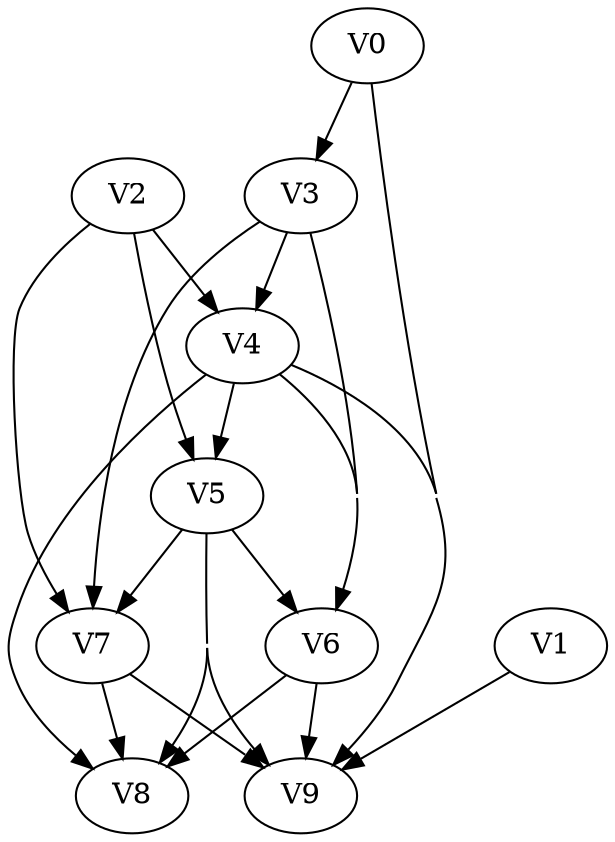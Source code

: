 strict digraph my_dotgraph {
concentrate=True;
V0;
V1;
V2;
V3;
V4;
V5;
V6;
V7;
V8;
V9;
V0 -> V3;
V0 -> V9;
V1 -> V9;
V2 -> V4;
V2 -> V5;
V2 -> V7;
V3 -> V4;
V3 -> V6;
V3 -> V7;
V4 -> V5;
V4 -> V6;
V4 -> V8;
V4 -> V9;
V5 -> V6;
V5 -> V7;
V5 -> V8;
V5 -> V9;
V6 -> V8;
V6 -> V9;
V7 -> V8;
V7 -> V9;
V8 
}